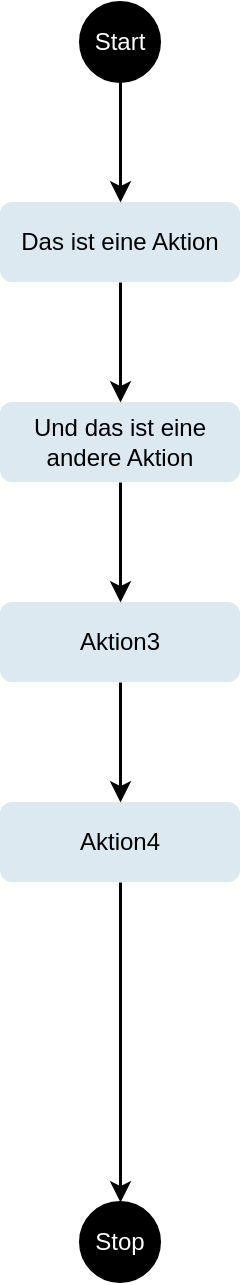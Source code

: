 <mxfile version="15.7.7"><diagram id="diagramId" name="Page-1"><mxGraphModel dx="1264" dy="684" grid="1" gridSize="10" guides="1" tooltips="1" connect="1" arrows="1" fold="1" page="1" pageScale="1" pageWidth="850" pageHeight="1100" math="0"><root><mxCell id="0" /><mxCell id="1" parent="0" /><mxCell id="2" value="Start" style="ellipse;whiteSpace=wrap;html=1;aspect=fixed;fillColor=#000000;fontColor=#ffffff;" vertex="1" parent="1"><mxGeometry x="80.0" y="60" width="40" height="40" as="geometry" /></mxCell><mxCell id="3" value="Das ist eine Aktion" style="rounded=1;whiteSpace=wrap;html=1;strokeColor=none;fillColor=#DCE9F1;" vertex="1" parent="1"><mxGeometry x="40.0" y="160" width="120" height="40" as="geometry" /></mxCell><mxCell id="4" value="Und das ist eine andere Aktion" style="rounded=1;whiteSpace=wrap;html=1;strokeColor=none;fillColor=#DCE9F1;" vertex="1" parent="1"><mxGeometry x="40.0" y="260" width="120" height="40" as="geometry" /></mxCell><mxCell id="5" value="Aktion3" style="rounded=1;whiteSpace=wrap;html=1;strokeColor=none;fillColor=#DCE9F1;" vertex="1" parent="1"><mxGeometry x="40.0" y="360" width="120" height="40" as="geometry" /></mxCell><mxCell id="6" value="Aktion4" style="rounded=1;whiteSpace=wrap;html=1;strokeColor=none;fillColor=#DCE9F1;" vertex="1" parent="1"><mxGeometry x="40.0" y="460" width="120" height="40" as="geometry" /></mxCell><mxCell id="7" value="Stop" style="ellipse;whiteSpace=wrap;html=1;aspect=fixed;fillColor=#000000;fontColor=#ffffff;" vertex="1" parent="1"><mxGeometry x="80.0" y="660" width="40" height="40" as="geometry" /></mxCell><mxCell id="e1" value="" edge="1" source="2" target="3" parent="1" style="edgeStyle=elbowEdgeStyle;elbow=vertical;strokeWidth=1.5;"><mxGeometry relative="1" as="geometry" /></mxCell><mxCell id="e2" value="" edge="1" source="3" target="4" parent="1" style="edgeStyle=elbowEdgeStyle;elbow=vertical;strokeWidth=1.5;"><mxGeometry relative="1" as="geometry" /></mxCell><mxCell id="e3" value="" edge="1" source="4" target="5" parent="1" style="edgeStyle=elbowEdgeStyle;elbow=vertical;strokeWidth=1.5;"><mxGeometry relative="1" as="geometry" /></mxCell><mxCell id="e4" value="" edge="1" source="5" target="6" parent="1" style="edgeStyle=elbowEdgeStyle;elbow=vertical;strokeWidth=1.5;"><mxGeometry relative="1" as="geometry" /></mxCell><mxCell id="e5" value="" edge="1" source="6" target="7" parent="1" style="edgeStyle=elbowEdgeStyle;elbow=vertical;strokeWidth=1.5;"><mxGeometry relative="1" as="geometry" /></mxCell></root></mxGraphModel></diagram></mxfile>